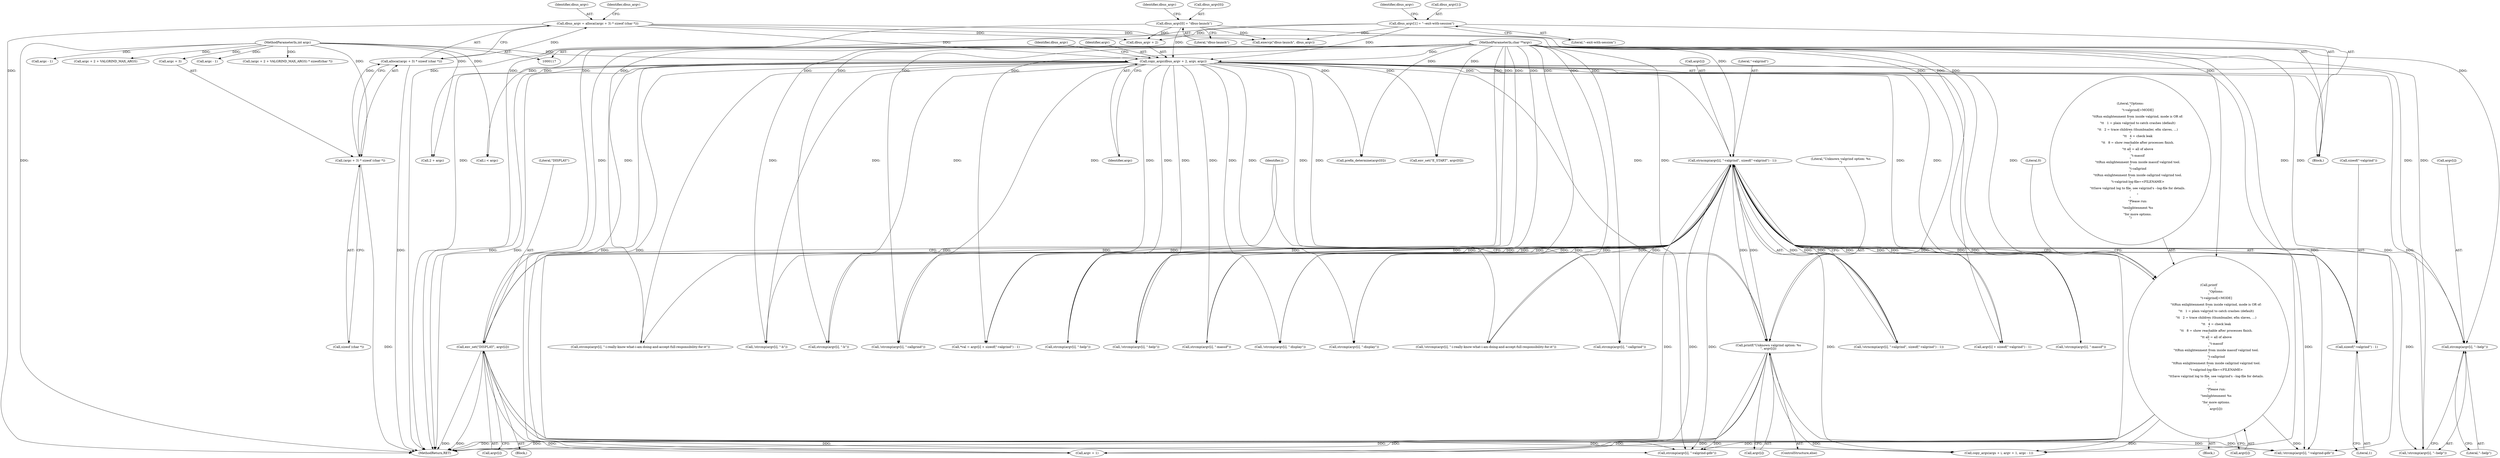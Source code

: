 digraph "0_enlightment_bb4a21e98656fe2c7d98ba2163e6defe9a630e2b@API" {
"1000415" [label="(Call,strcmp(argv[i], \"--help\"))"];
"1000220" [label="(Call,copy_args(dbus_argv + 2, argv, argc))"];
"1000215" [label="(Call,dbus_argv[1] = \"--exit-with-session\")"];
"1000210" [label="(Call,dbus_argv[0] = \"dbus-launch\")"];
"1000201" [label="(Call,dbus_argv = alloca((argc + 3) * sizeof (char *)))"];
"1000203" [label="(Call,alloca((argc + 3) * sizeof (char *)))"];
"1000204" [label="(Call,(argc + 3) * sizeof (char *))"];
"1000118" [label="(MethodParameterIn,int argc)"];
"1000119" [label="(MethodParameterIn,char **argv)"];
"1000268" [label="(Call,strncmp(argv[i], \"-valgrind\", sizeof(\"-valgrind\") - 1))"];
"1000355" [label="(Call,printf(\"Unknown valgrind option: %s\n\", argv[i]))"];
"1000421" [label="(Call,printf\n             (\n               \"Options:\n\"\n               \"\t-valgrind[=MODE]\n\"\n               \"\t\tRun enlightenment from inside valgrind, mode is OR of:\n\"\n               \"\t\t   1 = plain valgrind to catch crashes (default)\n\"\n               \"\t\t   2 = trace children (thumbnailer, efm slaves, ...)\n\"\n               \"\t\t   4 = check leak\n\"\n               \"\t\t   8 = show reachable after processes finish.\n\"\n               \"\t\t all = all of above\n\"\n               \"\t-massif\n\"\n               \"\t\tRun enlightenment from inside massif valgrind tool.\n\"\n               \"\t-callgrind\n\"\n               \"\t\tRun enlightenment from inside callgrind valgrind tool.\n\"\n               \"\t-valgrind-log-file=<FILENAME>\n\"\n               \"\t\tSave valgrind log to file, see valgrind's --log-file for details.\n\"\n               \"\n\"\n               \"Please run:\n\"\n               \"\tenlightenment %s\n\"\n               \"for more options.\n\",\n               argv[i]))"];
"1000371" [label="(Call,env_set(\"DISPLAY\", argv[i]))"];
"1000273" [label="(Call,sizeof(\"-valgrind\") - 1)"];
"1000217" [label="(Identifier,dbus_argv)"];
"1000356" [label="(Literal,\"Unknown valgrind option: %s\n\")"];
"1000357" [label="(Call,argv[i])"];
"1000249" [label="(Call,i < argc)"];
"1000430" [label="(Call,!strcmp(argv[i], \"-i-really-know-what-i-am-doing-and-accept-full-responsibility-for-it\"))"];
"1000276" [label="(Literal,1)"];
"1000118" [label="(MethodParameterIn,int argc)"];
"1000390" [label="(Call,strcmp(argv[i], \"-callgrind\"))"];
"1000233" [label="(Call,execvp(\"dbus-launch\", dbus_argv))"];
"1000420" [label="(Block,)"];
"1000205" [label="(Call,argc + 3)"];
"1000211" [label="(Call,dbus_argv[0])"];
"1000419" [label="(Literal,\"--help\")"];
"1000281" [label="(Call,argv[i] + sizeof(\"-valgrind\") - 1)"];
"1000414" [label="(Call,!strcmp(argv[i], \"--help\"))"];
"1000378" [label="(Call,!strcmp(argv[i], \"-massif\"))"];
"1000373" [label="(Call,argv[i])"];
"1001058" [label="(MethodReturn,RET)"];
"1000274" [label="(Call,sizeof(\"-valgrind\"))"];
"1000219" [label="(Literal,\"--exit-with-session\")"];
"1000600" [label="(Call,argc - 1)"];
"1000355" [label="(Call,printf(\"Unknown valgrind option: %s\n\", argv[i]))"];
"1000431" [label="(Call,strcmp(argv[i], \"-i-really-know-what-i-am-doing-and-accept-full-responsibility-for-it\"))"];
"1000210" [label="(Call,dbus_argv[0] = \"dbus-launch\")"];
"1000401" [label="(Call,!strcmp(argv[i], \"-h\"))"];
"1000427" [label="(Literal,0)"];
"1000201" [label="(Call,dbus_argv = alloca((argc + 3) * sizeof (char *)))"];
"1000214" [label="(Literal,\"dbus-launch\")"];
"1000256" [label="(Call,!strcmp(argv[i], \"-valgrind-gdb\"))"];
"1000597" [label="(Call,argv + 1)"];
"1000421" [label="(Call,printf\n             (\n               \"Options:\n\"\n               \"\t-valgrind[=MODE]\n\"\n               \"\t\tRun enlightenment from inside valgrind, mode is OR of:\n\"\n               \"\t\t   1 = plain valgrind to catch crashes (default)\n\"\n               \"\t\t   2 = trace children (thumbnailer, efm slaves, ...)\n\"\n               \"\t\t   4 = check leak\n\"\n               \"\t\t   8 = show reachable after processes finish.\n\"\n               \"\t\t all = all of above\n\"\n               \"\t-massif\n\"\n               \"\t\tRun enlightenment from inside massif valgrind tool.\n\"\n               \"\t-callgrind\n\"\n               \"\t\tRun enlightenment from inside callgrind valgrind tool.\n\"\n               \"\t-valgrind-log-file=<FILENAME>\n\"\n               \"\t\tSave valgrind log to file, see valgrind's --log-file for details.\n\"\n               \"\n\"\n               \"Please run:\n\"\n               \"\tenlightenment %s\n\"\n               \"for more options.\n\",\n               argv[i]))"];
"1000402" [label="(Call,strcmp(argv[i], \"-h\"))"];
"1000371" [label="(Call,env_set(\"DISPLAY\", argv[i]))"];
"1000119" [label="(MethodParameterIn,char **argv)"];
"1000389" [label="(Call,!strcmp(argv[i], \"-callgrind\"))"];
"1000240" [label="(Call,env_set(\"E_START\", argv[0]))"];
"1000203" [label="(Call,alloca((argc + 3) * sizeof (char *)))"];
"1000202" [label="(Identifier,dbus_argv)"];
"1000279" [label="(Call,*val = argv[i] + sizeof(\"-valgrind\") - 1)"];
"1000215" [label="(Call,dbus_argv[1] = \"--exit-with-session\")"];
"1000273" [label="(Call,sizeof(\"-valgrind\") - 1)"];
"1000272" [label="(Literal,\"-valgrind\")"];
"1000354" [label="(ControlStructure,else)"];
"1000409" [label="(Call,strcmp(argv[i], \"-help\"))"];
"1000212" [label="(Identifier,dbus_argv)"];
"1000415" [label="(Call,strcmp(argv[i], \"--help\"))"];
"1000423" [label="(Call,argv[i])"];
"1000571" [label="(Call,argc + 2 + VALGRIND_MAX_ARGS)"];
"1000220" [label="(Call,copy_args(dbus_argv + 2, argv, argc))"];
"1000208" [label="(Call,sizeof (char *))"];
"1000229" [label="(Call,2 + argc)"];
"1000253" [label="(Identifier,i)"];
"1000608" [label="(Call,argc - 1)"];
"1000199" [label="(Block,)"];
"1000408" [label="(Call,!strcmp(argv[i], \"-help\"))"];
"1000228" [label="(Identifier,dbus_argv)"];
"1000221" [label="(Call,dbus_argv + 2)"];
"1000416" [label="(Call,argv[i])"];
"1000257" [label="(Call,strcmp(argv[i], \"-valgrind-gdb\"))"];
"1000593" [label="(Call,copy_args(args + i, argv + 1, argc - 1))"];
"1000224" [label="(Identifier,argv)"];
"1000379" [label="(Call,strcmp(argv[i], \"-massif\"))"];
"1000222" [label="(Identifier,dbus_argv)"];
"1000268" [label="(Call,strncmp(argv[i], \"-valgrind\", sizeof(\"-valgrind\") - 1))"];
"1000267" [label="(Call,!strncmp(argv[i], \"-valgrind\", sizeof(\"-valgrind\") - 1))"];
"1000422" [label="(Literal,\"Options:\n\"\n               \"\t-valgrind[=MODE]\n\"\n               \"\t\tRun enlightenment from inside valgrind, mode is OR of:\n\"\n               \"\t\t   1 = plain valgrind to catch crashes (default)\n\"\n               \"\t\t   2 = trace children (thumbnailer, efm slaves, ...)\n\"\n               \"\t\t   4 = check leak\n\"\n               \"\t\t   8 = show reachable after processes finish.\n\"\n               \"\t\t all = all of above\n\"\n               \"\t-massif\n\"\n               \"\t\tRun enlightenment from inside massif valgrind tool.\n\"\n               \"\t-callgrind\n\"\n               \"\t\tRun enlightenment from inside callgrind valgrind tool.\n\"\n               \"\t-valgrind-log-file=<FILENAME>\n\"\n               \"\t\tSave valgrind log to file, see valgrind's --log-file for details.\n\"\n               \"\n\"\n               \"Please run:\n\"\n               \"\tenlightenment %s\n\"\n               \"for more options.\n\")"];
"1000368" [label="(Block,)"];
"1000372" [label="(Literal,\"DISPLAY\")"];
"1000362" [label="(Call,!strcmp(argv[i], \"-display\"))"];
"1000236" [label="(Call,prefix_determine(argv[0]))"];
"1000225" [label="(Identifier,argc)"];
"1000216" [label="(Call,dbus_argv[1])"];
"1000363" [label="(Call,strcmp(argv[i], \"-display\"))"];
"1000204" [label="(Call,(argc + 3) * sizeof (char *))"];
"1000269" [label="(Call,argv[i])"];
"1000570" [label="(Call,(argc + 2 + VALGRIND_MAX_ARGS) * sizeof(char *))"];
"1000415" -> "1000414"  [label="AST: "];
"1000415" -> "1000419"  [label="CFG: "];
"1000416" -> "1000415"  [label="AST: "];
"1000419" -> "1000415"  [label="AST: "];
"1000414" -> "1000415"  [label="CFG: "];
"1000220" -> "1000415"  [label="DDG: "];
"1000119" -> "1000415"  [label="DDG: "];
"1000268" -> "1000415"  [label="DDG: "];
"1000220" -> "1000199"  [label="AST: "];
"1000220" -> "1000225"  [label="CFG: "];
"1000221" -> "1000220"  [label="AST: "];
"1000224" -> "1000220"  [label="AST: "];
"1000225" -> "1000220"  [label="AST: "];
"1000228" -> "1000220"  [label="CFG: "];
"1000220" -> "1001058"  [label="DDG: "];
"1000220" -> "1001058"  [label="DDG: "];
"1000215" -> "1000220"  [label="DDG: "];
"1000210" -> "1000220"  [label="DDG: "];
"1000201" -> "1000220"  [label="DDG: "];
"1000119" -> "1000220"  [label="DDG: "];
"1000118" -> "1000220"  [label="DDG: "];
"1000220" -> "1000229"  [label="DDG: "];
"1000220" -> "1000236"  [label="DDG: "];
"1000220" -> "1000240"  [label="DDG: "];
"1000220" -> "1000249"  [label="DDG: "];
"1000220" -> "1000256"  [label="DDG: "];
"1000220" -> "1000257"  [label="DDG: "];
"1000220" -> "1000268"  [label="DDG: "];
"1000220" -> "1000279"  [label="DDG: "];
"1000220" -> "1000281"  [label="DDG: "];
"1000220" -> "1000355"  [label="DDG: "];
"1000220" -> "1000362"  [label="DDG: "];
"1000220" -> "1000363"  [label="DDG: "];
"1000220" -> "1000371"  [label="DDG: "];
"1000220" -> "1000378"  [label="DDG: "];
"1000220" -> "1000379"  [label="DDG: "];
"1000220" -> "1000389"  [label="DDG: "];
"1000220" -> "1000390"  [label="DDG: "];
"1000220" -> "1000401"  [label="DDG: "];
"1000220" -> "1000402"  [label="DDG: "];
"1000220" -> "1000408"  [label="DDG: "];
"1000220" -> "1000409"  [label="DDG: "];
"1000220" -> "1000414"  [label="DDG: "];
"1000220" -> "1000421"  [label="DDG: "];
"1000220" -> "1000430"  [label="DDG: "];
"1000220" -> "1000431"  [label="DDG: "];
"1000220" -> "1000593"  [label="DDG: "];
"1000220" -> "1000597"  [label="DDG: "];
"1000215" -> "1000199"  [label="AST: "];
"1000215" -> "1000219"  [label="CFG: "];
"1000216" -> "1000215"  [label="AST: "];
"1000219" -> "1000215"  [label="AST: "];
"1000222" -> "1000215"  [label="CFG: "];
"1000215" -> "1001058"  [label="DDG: "];
"1000215" -> "1000221"  [label="DDG: "];
"1000215" -> "1000233"  [label="DDG: "];
"1000210" -> "1000199"  [label="AST: "];
"1000210" -> "1000214"  [label="CFG: "];
"1000211" -> "1000210"  [label="AST: "];
"1000214" -> "1000210"  [label="AST: "];
"1000217" -> "1000210"  [label="CFG: "];
"1000210" -> "1001058"  [label="DDG: "];
"1000210" -> "1000221"  [label="DDG: "];
"1000210" -> "1000233"  [label="DDG: "];
"1000201" -> "1000199"  [label="AST: "];
"1000201" -> "1000203"  [label="CFG: "];
"1000202" -> "1000201"  [label="AST: "];
"1000203" -> "1000201"  [label="AST: "];
"1000212" -> "1000201"  [label="CFG: "];
"1000201" -> "1001058"  [label="DDG: "];
"1000203" -> "1000201"  [label="DDG: "];
"1000201" -> "1000221"  [label="DDG: "];
"1000201" -> "1000233"  [label="DDG: "];
"1000203" -> "1000204"  [label="CFG: "];
"1000204" -> "1000203"  [label="AST: "];
"1000203" -> "1001058"  [label="DDG: "];
"1000204" -> "1000203"  [label="DDG: "];
"1000204" -> "1000208"  [label="CFG: "];
"1000205" -> "1000204"  [label="AST: "];
"1000208" -> "1000204"  [label="AST: "];
"1000204" -> "1001058"  [label="DDG: "];
"1000118" -> "1000204"  [label="DDG: "];
"1000118" -> "1000117"  [label="AST: "];
"1000118" -> "1001058"  [label="DDG: "];
"1000118" -> "1000205"  [label="DDG: "];
"1000118" -> "1000229"  [label="DDG: "];
"1000118" -> "1000249"  [label="DDG: "];
"1000118" -> "1000570"  [label="DDG: "];
"1000118" -> "1000571"  [label="DDG: "];
"1000118" -> "1000600"  [label="DDG: "];
"1000118" -> "1000608"  [label="DDG: "];
"1000119" -> "1000117"  [label="AST: "];
"1000119" -> "1001058"  [label="DDG: "];
"1000119" -> "1000236"  [label="DDG: "];
"1000119" -> "1000240"  [label="DDG: "];
"1000119" -> "1000256"  [label="DDG: "];
"1000119" -> "1000257"  [label="DDG: "];
"1000119" -> "1000268"  [label="DDG: "];
"1000119" -> "1000279"  [label="DDG: "];
"1000119" -> "1000281"  [label="DDG: "];
"1000119" -> "1000355"  [label="DDG: "];
"1000119" -> "1000362"  [label="DDG: "];
"1000119" -> "1000363"  [label="DDG: "];
"1000119" -> "1000371"  [label="DDG: "];
"1000119" -> "1000378"  [label="DDG: "];
"1000119" -> "1000379"  [label="DDG: "];
"1000119" -> "1000389"  [label="DDG: "];
"1000119" -> "1000390"  [label="DDG: "];
"1000119" -> "1000401"  [label="DDG: "];
"1000119" -> "1000402"  [label="DDG: "];
"1000119" -> "1000408"  [label="DDG: "];
"1000119" -> "1000409"  [label="DDG: "];
"1000119" -> "1000414"  [label="DDG: "];
"1000119" -> "1000421"  [label="DDG: "];
"1000119" -> "1000430"  [label="DDG: "];
"1000119" -> "1000431"  [label="DDG: "];
"1000119" -> "1000593"  [label="DDG: "];
"1000119" -> "1000597"  [label="DDG: "];
"1000268" -> "1000267"  [label="AST: "];
"1000268" -> "1000273"  [label="CFG: "];
"1000269" -> "1000268"  [label="AST: "];
"1000272" -> "1000268"  [label="AST: "];
"1000273" -> "1000268"  [label="AST: "];
"1000267" -> "1000268"  [label="CFG: "];
"1000268" -> "1001058"  [label="DDG: "];
"1000268" -> "1000256"  [label="DDG: "];
"1000268" -> "1000257"  [label="DDG: "];
"1000268" -> "1000267"  [label="DDG: "];
"1000268" -> "1000267"  [label="DDG: "];
"1000268" -> "1000267"  [label="DDG: "];
"1000355" -> "1000268"  [label="DDG: "];
"1000421" -> "1000268"  [label="DDG: "];
"1000371" -> "1000268"  [label="DDG: "];
"1000273" -> "1000268"  [label="DDG: "];
"1000268" -> "1000279"  [label="DDG: "];
"1000268" -> "1000281"  [label="DDG: "];
"1000268" -> "1000355"  [label="DDG: "];
"1000268" -> "1000362"  [label="DDG: "];
"1000268" -> "1000363"  [label="DDG: "];
"1000268" -> "1000371"  [label="DDG: "];
"1000268" -> "1000378"  [label="DDG: "];
"1000268" -> "1000379"  [label="DDG: "];
"1000268" -> "1000389"  [label="DDG: "];
"1000268" -> "1000390"  [label="DDG: "];
"1000268" -> "1000401"  [label="DDG: "];
"1000268" -> "1000402"  [label="DDG: "];
"1000268" -> "1000408"  [label="DDG: "];
"1000268" -> "1000409"  [label="DDG: "];
"1000268" -> "1000414"  [label="DDG: "];
"1000268" -> "1000421"  [label="DDG: "];
"1000268" -> "1000430"  [label="DDG: "];
"1000268" -> "1000431"  [label="DDG: "];
"1000268" -> "1000593"  [label="DDG: "];
"1000268" -> "1000597"  [label="DDG: "];
"1000355" -> "1000354"  [label="AST: "];
"1000355" -> "1000357"  [label="CFG: "];
"1000356" -> "1000355"  [label="AST: "];
"1000357" -> "1000355"  [label="AST: "];
"1000253" -> "1000355"  [label="CFG: "];
"1000355" -> "1001058"  [label="DDG: "];
"1000355" -> "1001058"  [label="DDG: "];
"1000355" -> "1000256"  [label="DDG: "];
"1000355" -> "1000257"  [label="DDG: "];
"1000355" -> "1000593"  [label="DDG: "];
"1000355" -> "1000597"  [label="DDG: "];
"1000421" -> "1000420"  [label="AST: "];
"1000421" -> "1000423"  [label="CFG: "];
"1000422" -> "1000421"  [label="AST: "];
"1000423" -> "1000421"  [label="AST: "];
"1000427" -> "1000421"  [label="CFG: "];
"1000421" -> "1001058"  [label="DDG: "];
"1000421" -> "1001058"  [label="DDG: "];
"1000421" -> "1000256"  [label="DDG: "];
"1000421" -> "1000257"  [label="DDG: "];
"1000421" -> "1000593"  [label="DDG: "];
"1000421" -> "1000597"  [label="DDG: "];
"1000371" -> "1000368"  [label="AST: "];
"1000371" -> "1000373"  [label="CFG: "];
"1000372" -> "1000371"  [label="AST: "];
"1000373" -> "1000371"  [label="AST: "];
"1000253" -> "1000371"  [label="CFG: "];
"1000371" -> "1001058"  [label="DDG: "];
"1000371" -> "1001058"  [label="DDG: "];
"1000371" -> "1000256"  [label="DDG: "];
"1000371" -> "1000257"  [label="DDG: "];
"1000371" -> "1000593"  [label="DDG: "];
"1000371" -> "1000597"  [label="DDG: "];
"1000273" -> "1000276"  [label="CFG: "];
"1000274" -> "1000273"  [label="AST: "];
"1000276" -> "1000273"  [label="AST: "];
}
